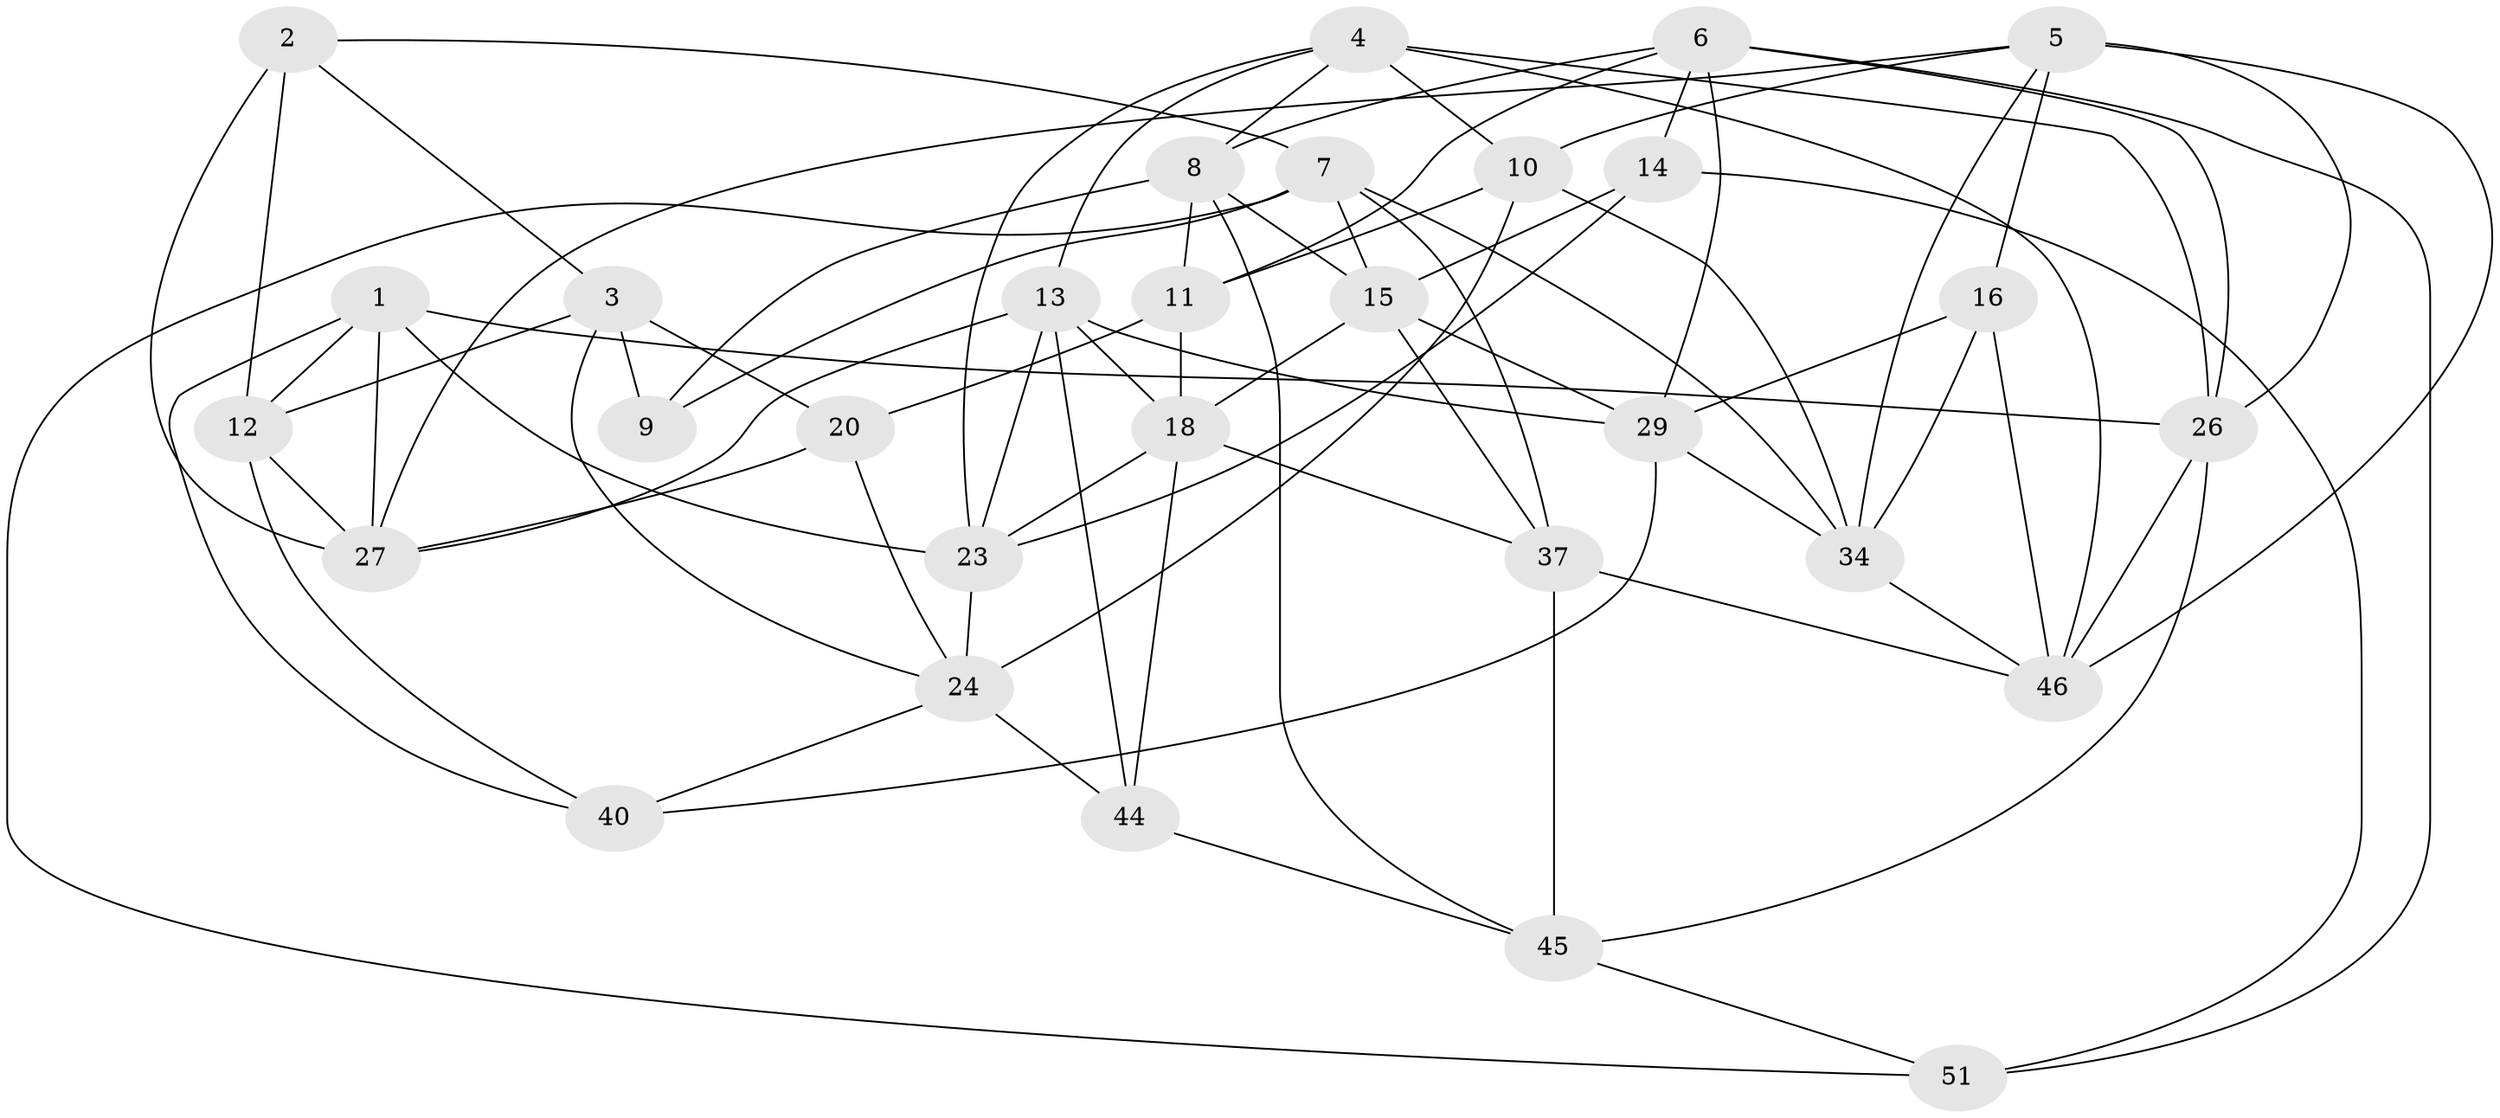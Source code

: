 // original degree distribution, {4: 1.0}
// Generated by graph-tools (version 1.1) at 2025/42/03/06/25 10:42:25]
// undirected, 30 vertices, 78 edges
graph export_dot {
graph [start="1"]
  node [color=gray90,style=filled];
  1 [super="+21"];
  2;
  3 [super="+36"];
  4 [super="+25"];
  5 [super="+22"];
  6 [super="+32"];
  7 [super="+33"];
  8 [super="+47"];
  9;
  10 [super="+19"];
  11 [super="+30"];
  12 [super="+41"];
  13 [super="+39"];
  14;
  15 [super="+17"];
  16;
  18 [super="+35"];
  20;
  23 [super="+31"];
  24 [super="+50"];
  26 [super="+43"];
  27 [super="+28"];
  29 [super="+48"];
  34 [super="+38"];
  37 [super="+42"];
  40;
  44;
  45 [super="+52"];
  46 [super="+49"];
  51;
  1 -- 26;
  1 -- 12 [weight=2];
  1 -- 23;
  1 -- 40;
  1 -- 27;
  2 -- 27;
  2 -- 12;
  2 -- 3;
  2 -- 7;
  3 -- 9 [weight=2];
  3 -- 20;
  3 -- 12;
  3 -- 24;
  4 -- 8;
  4 -- 23;
  4 -- 26;
  4 -- 10;
  4 -- 46;
  4 -- 13;
  5 -- 27;
  5 -- 16;
  5 -- 26;
  5 -- 10;
  5 -- 34;
  5 -- 46;
  6 -- 51;
  6 -- 26;
  6 -- 8;
  6 -- 29;
  6 -- 14;
  6 -- 11;
  7 -- 51;
  7 -- 9;
  7 -- 34;
  7 -- 37;
  7 -- 15;
  8 -- 11;
  8 -- 9;
  8 -- 45;
  8 -- 15;
  10 -- 24;
  10 -- 11 [weight=2];
  10 -- 34;
  11 -- 18;
  11 -- 20;
  12 -- 40;
  12 -- 27;
  13 -- 23;
  13 -- 29;
  13 -- 18;
  13 -- 27;
  13 -- 44;
  14 -- 51;
  14 -- 15;
  14 -- 23;
  15 -- 18;
  15 -- 29;
  15 -- 37;
  16 -- 46;
  16 -- 29;
  16 -- 34;
  18 -- 23;
  18 -- 44;
  18 -- 37;
  20 -- 24;
  20 -- 27;
  23 -- 24;
  24 -- 40;
  24 -- 44;
  26 -- 46;
  26 -- 45;
  29 -- 40;
  29 -- 34;
  34 -- 46;
  37 -- 45 [weight=2];
  37 -- 46;
  44 -- 45;
  45 -- 51;
}
